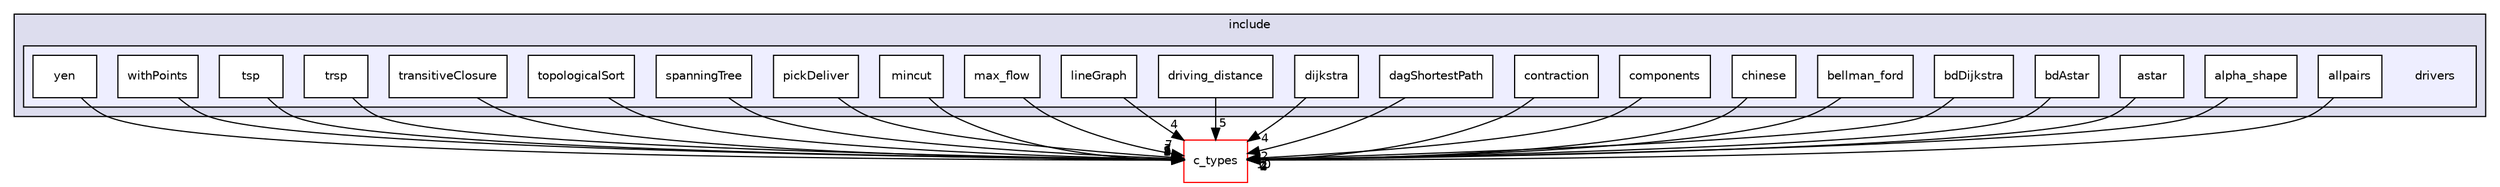 digraph "drivers" {
  compound=true
  node [ fontsize="10", fontname="Helvetica"];
  edge [ labelfontsize="10", labelfontname="Helvetica"];
  subgraph clusterdir_d44c64559bbebec7f509842c48db8b23 {
    graph [ bgcolor="#ddddee", pencolor="black", label="include" fontname="Helvetica", fontsize="10", URL="dir_d44c64559bbebec7f509842c48db8b23.html"]
  subgraph clusterdir_4fe5cf12322eb0f9892753dc20f1484c {
    graph [ bgcolor="#eeeeff", pencolor="black", label="" URL="dir_4fe5cf12322eb0f9892753dc20f1484c.html"];
    dir_4fe5cf12322eb0f9892753dc20f1484c [shape=plaintext label="drivers"];
    dir_cfd3f4636c1f563097ad0d507f5ae8c9 [shape=box label="allpairs" color="black" fillcolor="white" style="filled" URL="dir_cfd3f4636c1f563097ad0d507f5ae8c9.html"];
    dir_91cfb15d326939352bd51a20f5e94755 [shape=box label="alpha_shape" color="black" fillcolor="white" style="filled" URL="dir_91cfb15d326939352bd51a20f5e94755.html"];
    dir_bb2175a28760c39921da31df4587a45f [shape=box label="astar" color="black" fillcolor="white" style="filled" URL="dir_bb2175a28760c39921da31df4587a45f.html"];
    dir_875b184fb110fdb2556185dfb40fe32e [shape=box label="bdAstar" color="black" fillcolor="white" style="filled" URL="dir_875b184fb110fdb2556185dfb40fe32e.html"];
    dir_9dcc1046b71bb0b5267f9068df298246 [shape=box label="bdDijkstra" color="black" fillcolor="white" style="filled" URL="dir_9dcc1046b71bb0b5267f9068df298246.html"];
    dir_8af2151eac04c9a3887554d54ae7b38c [shape=box label="bellman_ford" color="black" fillcolor="white" style="filled" URL="dir_8af2151eac04c9a3887554d54ae7b38c.html"];
    dir_95fba6266b3976e128013f29d7c7670d [shape=box label="chinese" color="black" fillcolor="white" style="filled" URL="dir_95fba6266b3976e128013f29d7c7670d.html"];
    dir_6b236acb2ecc29facc6fff2180750ad8 [shape=box label="components" color="black" fillcolor="white" style="filled" URL="dir_6b236acb2ecc29facc6fff2180750ad8.html"];
    dir_bdbdff42c386179f864caab135e18a0b [shape=box label="contraction" color="black" fillcolor="white" style="filled" URL="dir_bdbdff42c386179f864caab135e18a0b.html"];
    dir_8d63374063ab3b3b00f318ded9c013d7 [shape=box label="dagShortestPath" color="black" fillcolor="white" style="filled" URL="dir_8d63374063ab3b3b00f318ded9c013d7.html"];
    dir_0ae605f4efbf704357ccbf6a364e49b2 [shape=box label="dijkstra" color="black" fillcolor="white" style="filled" URL="dir_0ae605f4efbf704357ccbf6a364e49b2.html"];
    dir_77068d28bd694a89d92f3e64a8393ae0 [shape=box label="driving_distance" color="black" fillcolor="white" style="filled" URL="dir_77068d28bd694a89d92f3e64a8393ae0.html"];
    dir_9b21fe291f2e589e37a8796bbc52abcb [shape=box label="lineGraph" color="black" fillcolor="white" style="filled" URL="dir_9b21fe291f2e589e37a8796bbc52abcb.html"];
    dir_8aeca0a2f543e1fc1460234d68ec3d92 [shape=box label="max_flow" color="black" fillcolor="white" style="filled" URL="dir_8aeca0a2f543e1fc1460234d68ec3d92.html"];
    dir_10c033632e02d82114bff9e9e47b6a8a [shape=box label="mincut" color="black" fillcolor="white" style="filled" URL="dir_10c033632e02d82114bff9e9e47b6a8a.html"];
    dir_593591bc9028524ce7ceba84b7c648ef [shape=box label="pickDeliver" color="black" fillcolor="white" style="filled" URL="dir_593591bc9028524ce7ceba84b7c648ef.html"];
    dir_7d942d9f1d4da6808b2f8cc078cebc10 [shape=box label="spanningTree" color="black" fillcolor="white" style="filled" URL="dir_7d942d9f1d4da6808b2f8cc078cebc10.html"];
    dir_d6d8035e19586c27832f53bbe8da226b [shape=box label="topologicalSort" color="black" fillcolor="white" style="filled" URL="dir_d6d8035e19586c27832f53bbe8da226b.html"];
    dir_6c43979bcee0eb2a83153553b1cc7d23 [shape=box label="transitiveClosure" color="black" fillcolor="white" style="filled" URL="dir_6c43979bcee0eb2a83153553b1cc7d23.html"];
    dir_692928727b94edc8574293c887cf57d2 [shape=box label="trsp" color="black" fillcolor="white" style="filled" URL="dir_692928727b94edc8574293c887cf57d2.html"];
    dir_0e9f25144ecd7b0eaa61cb5a9facf8c7 [shape=box label="tsp" color="black" fillcolor="white" style="filled" URL="dir_0e9f25144ecd7b0eaa61cb5a9facf8c7.html"];
    dir_b609af6fd3b22b7b33e833167b53849a [shape=box label="withPoints" color="black" fillcolor="white" style="filled" URL="dir_b609af6fd3b22b7b33e833167b53849a.html"];
    dir_bf058f4f0069432fb8b6b05842764f93 [shape=box label="yen" color="black" fillcolor="white" style="filled" URL="dir_bf058f4f0069432fb8b6b05842764f93.html"];
  }
  }
  dir_d5995d5871f728649bd47ea0d6428e03 [shape=box label="c_types" fillcolor="white" style="filled" color="red" URL="dir_d5995d5871f728649bd47ea0d6428e03.html"];
  dir_bb2175a28760c39921da31df4587a45f->dir_d5995d5871f728649bd47ea0d6428e03 [headlabel="2", labeldistance=1.5 headhref="dir_000011_000025.html"];
  dir_7d942d9f1d4da6808b2f8cc078cebc10->dir_d5995d5871f728649bd47ea0d6428e03 [headlabel="6", labeldistance=1.5 headhref="dir_000050_000025.html"];
  dir_b609af6fd3b22b7b33e833167b53849a->dir_d5995d5871f728649bd47ea0d6428e03 [headlabel="3", labeldistance=1.5 headhref="dir_000049_000025.html"];
  dir_875b184fb110fdb2556185dfb40fe32e->dir_d5995d5871f728649bd47ea0d6428e03 [headlabel="2", labeldistance=1.5 headhref="dir_000016_000025.html"];
  dir_0e9f25144ecd7b0eaa61cb5a9facf8c7->dir_d5995d5871f728649bd47ea0d6428e03 [headlabel="4", labeldistance=1.5 headhref="dir_000044_000025.html"];
  dir_8d63374063ab3b3b00f318ded9c013d7->dir_d5995d5871f728649bd47ea0d6428e03 [headlabel="2", labeldistance=1.5 headhref="dir_000030_000025.html"];
  dir_cfd3f4636c1f563097ad0d507f5ae8c9->dir_d5995d5871f728649bd47ea0d6428e03 [headlabel="4", labeldistance=1.5 headhref="dir_000046_000025.html"];
  dir_6b236acb2ecc29facc6fff2180750ad8->dir_d5995d5871f728649bd47ea0d6428e03 [headlabel="10", labeldistance=1.5 headhref="dir_000009_000025.html"];
  dir_91cfb15d326939352bd51a20f5e94755->dir_d5995d5871f728649bd47ea0d6428e03 [headlabel="2", labeldistance=1.5 headhref="dir_000005_000025.html"];
  dir_d6d8035e19586c27832f53bbe8da226b->dir_d5995d5871f728649bd47ea0d6428e03 [headlabel="2", labeldistance=1.5 headhref="dir_000075_000025.html"];
  dir_bdbdff42c386179f864caab135e18a0b->dir_d5995d5871f728649bd47ea0d6428e03 [headlabel="2", labeldistance=1.5 headhref="dir_000028_000025.html"];
  dir_9b21fe291f2e589e37a8796bbc52abcb->dir_d5995d5871f728649bd47ea0d6428e03 [headlabel="4", labeldistance=1.5 headhref="dir_000054_000025.html"];
  dir_10c033632e02d82114bff9e9e47b6a8a->dir_d5995d5871f728649bd47ea0d6428e03 [headlabel="2", labeldistance=1.5 headhref="dir_000073_000025.html"];
  dir_95fba6266b3976e128013f29d7c7670d->dir_d5995d5871f728649bd47ea0d6428e03 [headlabel="2", labeldistance=1.5 headhref="dir_000024_000025.html"];
  dir_692928727b94edc8574293c887cf57d2->dir_d5995d5871f728649bd47ea0d6428e03 [headlabel="4", labeldistance=1.5 headhref="dir_000079_000025.html"];
  dir_0ae605f4efbf704357ccbf6a364e49b2->dir_d5995d5871f728649bd47ea0d6428e03 [headlabel="4", labeldistance=1.5 headhref="dir_000035_000025.html"];
  dir_8af2151eac04c9a3887554d54ae7b38c->dir_d5995d5871f728649bd47ea0d6428e03 [headlabel="4", labeldistance=1.5 headhref="dir_000020_000025.html"];
  dir_9dcc1046b71bb0b5267f9068df298246->dir_d5995d5871f728649bd47ea0d6428e03 [headlabel="2", labeldistance=1.5 headhref="dir_000018_000025.html"];
  dir_6c43979bcee0eb2a83153553b1cc7d23->dir_d5995d5871f728649bd47ea0d6428e03 [headlabel="2", labeldistance=1.5 headhref="dir_000077_000025.html"];
  dir_77068d28bd694a89d92f3e64a8393ae0->dir_d5995d5871f728649bd47ea0d6428e03 [headlabel="5", labeldistance=1.5 headhref="dir_000037_000025.html"];
  dir_8aeca0a2f543e1fc1460234d68ec3d92->dir_d5995d5871f728649bd47ea0d6428e03 [headlabel="7", labeldistance=1.5 headhref="dir_000039_000025.html"];
  dir_bf058f4f0069432fb8b6b05842764f93->dir_d5995d5871f728649bd47ea0d6428e03 [headlabel="8", labeldistance=1.5 headhref="dir_000052_000025.html"];
  dir_593591bc9028524ce7ceba84b7c648ef->dir_d5995d5871f728649bd47ea0d6428e03 [headlabel="7", labeldistance=1.5 headhref="dir_000071_000025.html"];
}
